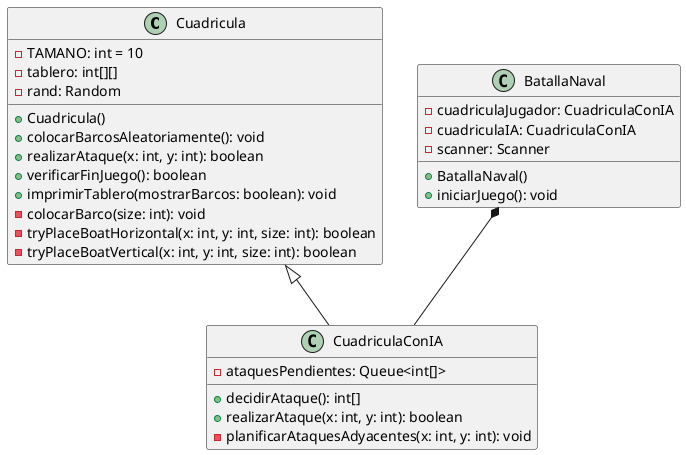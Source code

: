 @startuml

class Cuadricula {
    - TAMANO: int = 10
    - tablero: int[][]
    - rand: Random

    + Cuadricula()
    + colocarBarcosAleatoriamente(): void
    + realizarAtaque(x: int, y: int): boolean
    + verificarFinJuego(): boolean
    + imprimirTablero(mostrarBarcos: boolean): void
    - colocarBarco(size: int): void
    - tryPlaceBoatHorizontal(x: int, y: int, size: int): boolean
    - tryPlaceBoatVertical(x: int, y: int, size: int): boolean
}

class CuadriculaConIA {
    - ataquesPendientes: Queue<int[]>

    + decidirAtaque(): int[]
    + realizarAtaque(x: int, y: int): boolean
    - planificarAtaquesAdyacentes(x: int, y: int): void
}

class BatallaNaval {
    - cuadriculaJugador: CuadriculaConIA
    - cuadriculaIA: CuadriculaConIA
    - scanner: Scanner

    + BatallaNaval()
    + iniciarJuego(): void
}

Cuadricula <|-- CuadriculaConIA
BatallaNaval *-- CuadriculaConIA

@enduml
